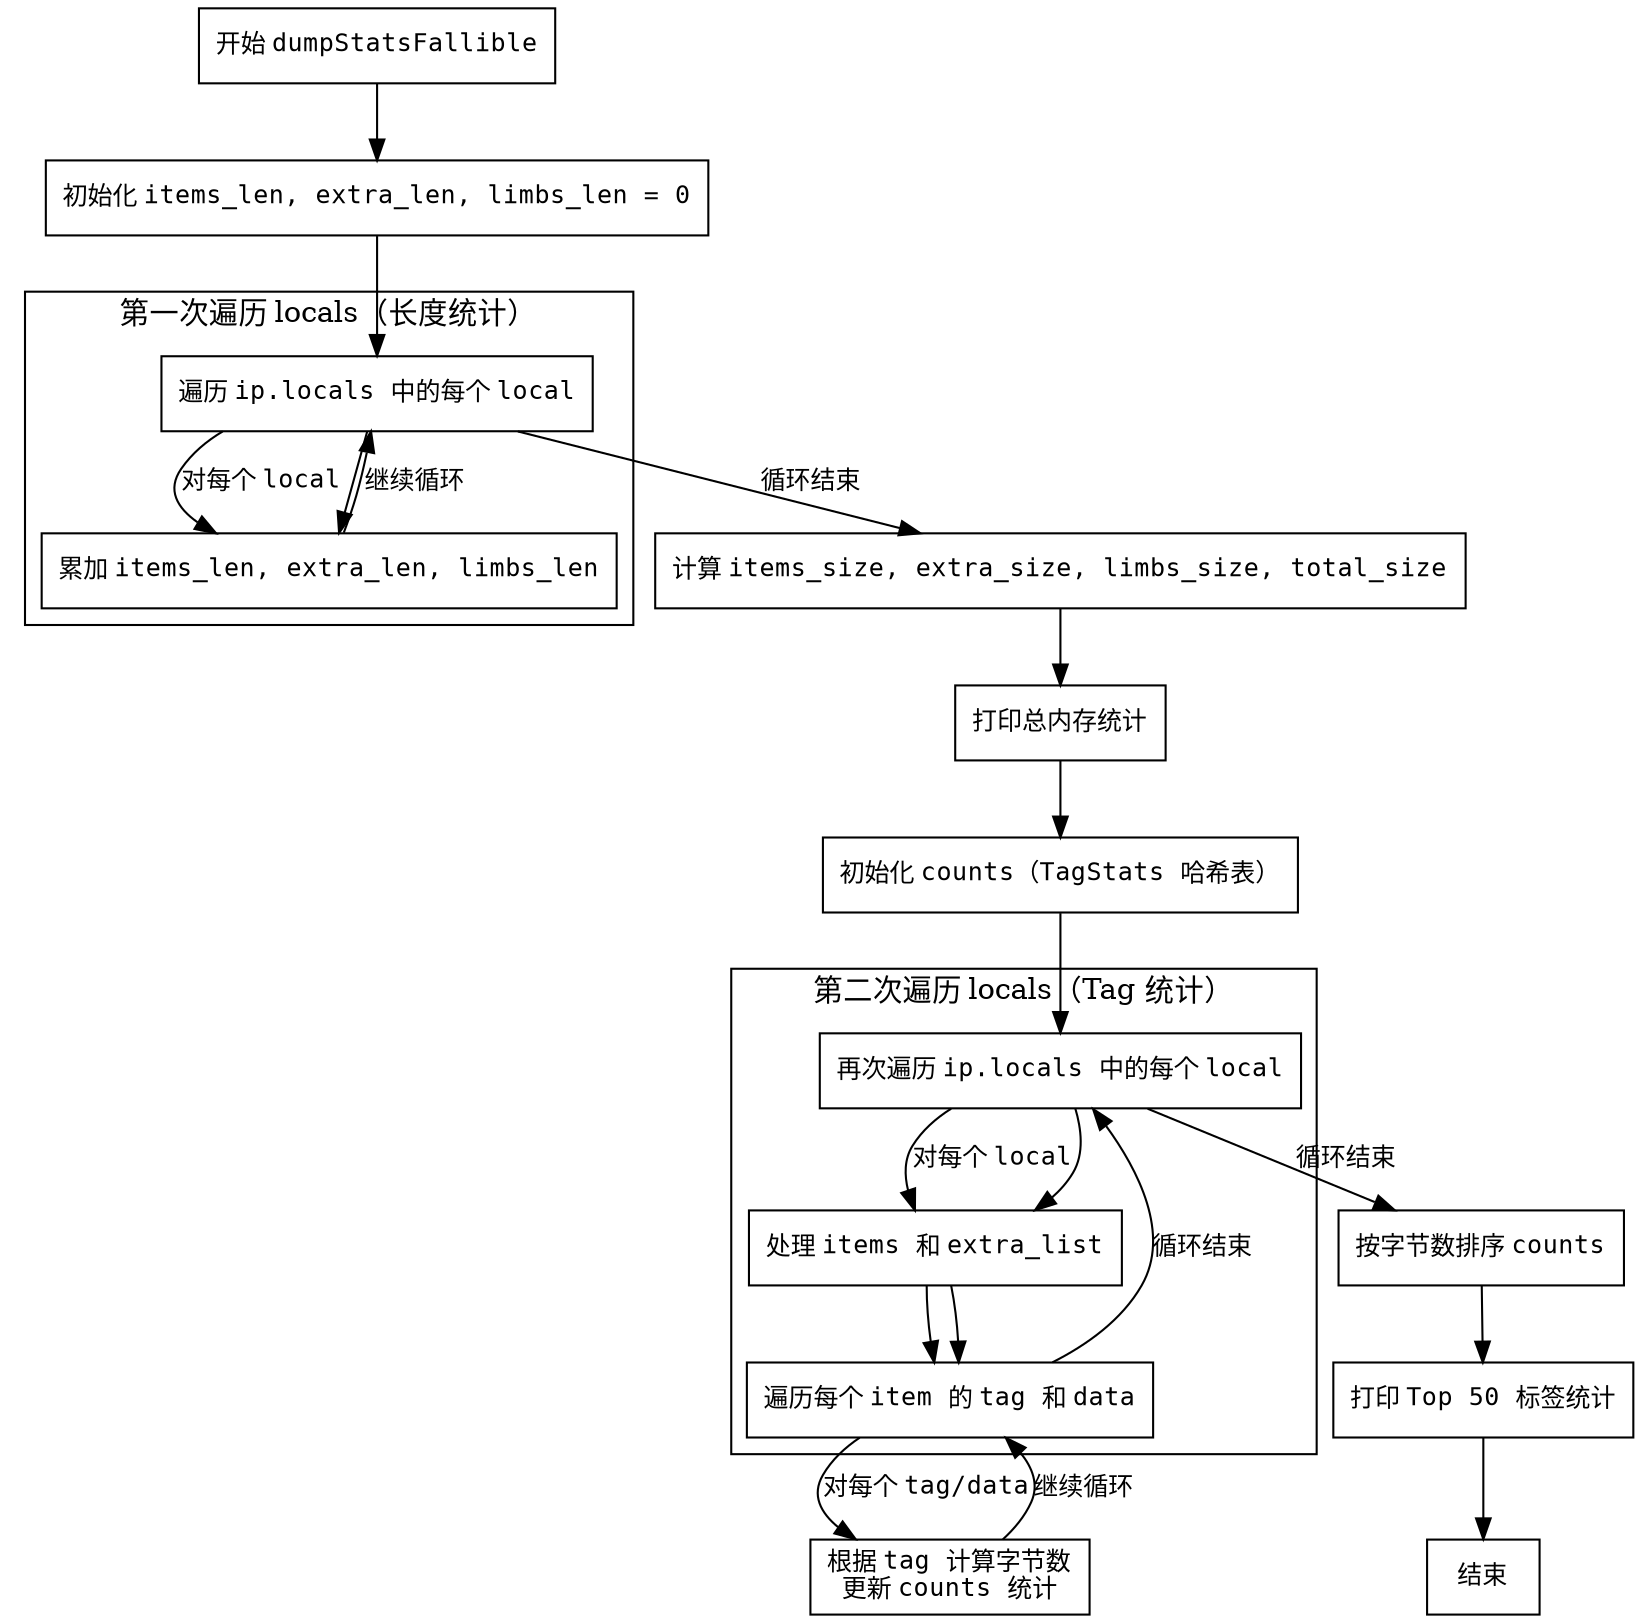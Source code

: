 
digraph D {
    node [shape=rectangle fontname="Courier" fontsize=12];
    edge [fontname="Courier" fontsize=12];

    start [label="开始 dumpStatsFallible"];
    init_vars [label="初始化 items_len, extra_len, limbs_len = 0"];
    loop_locals_1 [label="遍历 ip.locals 中的每个 local"];
    accumulate_lengths [label="累加 items_len, extra_len, limbs_len"];
    compute_sizes [label="计算 items_size, extra_size, limbs_size, total_size"];
    print_stats [label="打印总内存统计"];
    init_counts [label="初始化 counts（TagStats 哈希表）"];
    loop_locals_2 [label="再次遍历 ip.locals 中的每个 local"];
    process_items [label="处理 items 和 extra_list"];
    loop_tags [label="遍历每个 item 的 tag 和 data"];
    calculate_bytes [label="根据 tag 计算字节数\n更新 counts 统计"];
    sort_counts [label="按字节数排序 counts"];
    print_top50 [label="打印 Top 50 标签统计"];
    end [label="结束"];

    start -> init_vars;
    init_vars -> loop_locals_1;
    loop_locals_1 -> accumulate_lengths [label="对每个 local"];
    accumulate_lengths -> loop_locals_1 [label="继续循环"];
    loop_locals_1 -> compute_sizes [label="循环结束"];
    compute_sizes -> print_stats;
    print_stats -> init_counts;
    init_counts -> loop_locals_2;
    loop_locals_2 -> process_items [label="对每个 local"];
    process_items -> loop_tags;
    loop_tags -> calculate_bytes [label="对每个 tag/data"];
    calculate_bytes -> loop_tags [label="继续循环"];
    loop_tags -> loop_locals_2 [label="循环结束"];
    loop_locals_2 -> sort_counts [label="循环结束"];
    sort_counts -> print_top50;
    print_top50 -> end;

    // 处理循环结构的样式
    subgraph cluster_loop1 {
        label = "第一次遍历 locals（长度统计）";
        loop_locals_1 -> accumulate_lengths;
    }
    subgraph cluster_loop2 {
        label = "第二次遍历 locals（Tag 统计）";
        loop_locals_2 -> process_items;
        process_items -> loop_tags;
    }
}
